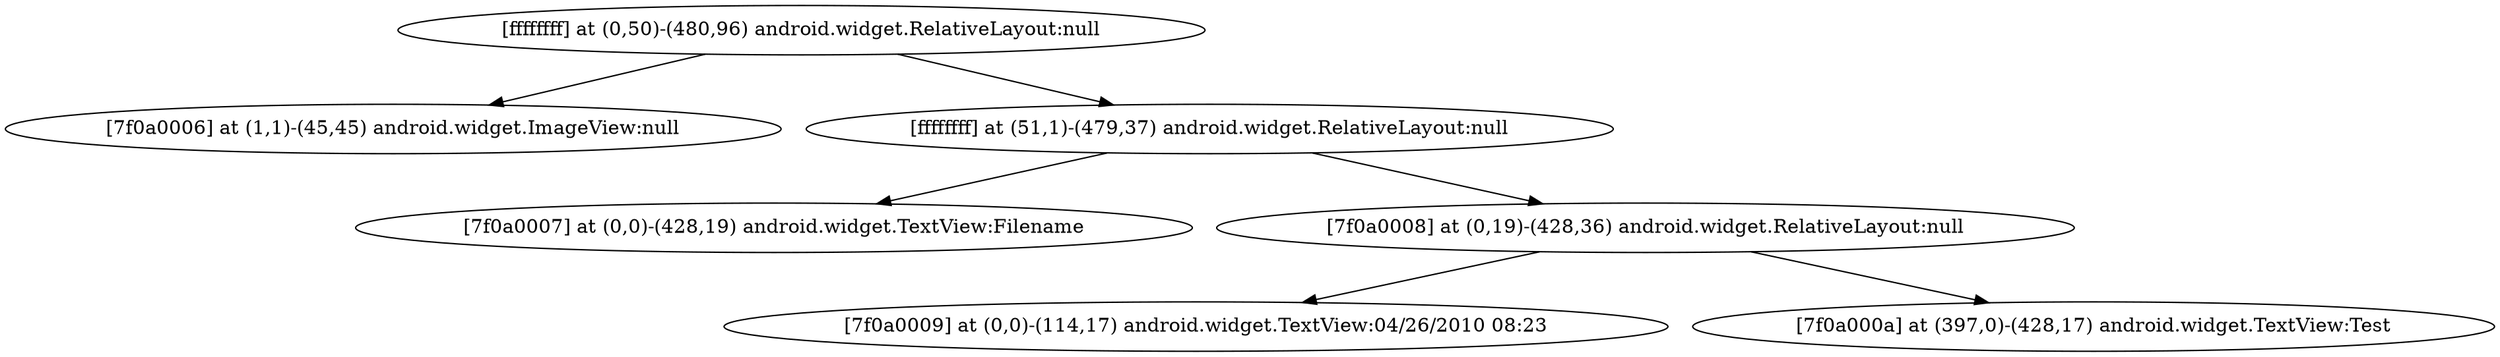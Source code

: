 strict digraph G {
  1 [ label="[ffffffff] at (0,50)-(480,96) android.widget.RelativeLayout:null" ];
  2 [ label="[7f0a0006] at (1,1)-(45,45) android.widget.ImageView:null" ];
  3 [ label="[ffffffff] at (51,1)-(479,37) android.widget.RelativeLayout:null" ];
  4 [ label="[7f0a0007] at (0,0)-(428,19) android.widget.TextView:Filename" ];
  5 [ label="[7f0a0008] at (0,19)-(428,36) android.widget.RelativeLayout:null" ];
  6 [ label="[7f0a0009] at (0,0)-(114,17) android.widget.TextView:04/26/2010 08:23" ];
  7 [ label="[7f0a000a] at (397,0)-(428,17) android.widget.TextView:Test" ];
  1 -> 2;
  1 -> 3;
  3 -> 4;
  3 -> 5;
  5 -> 6;
  5 -> 7;
}
